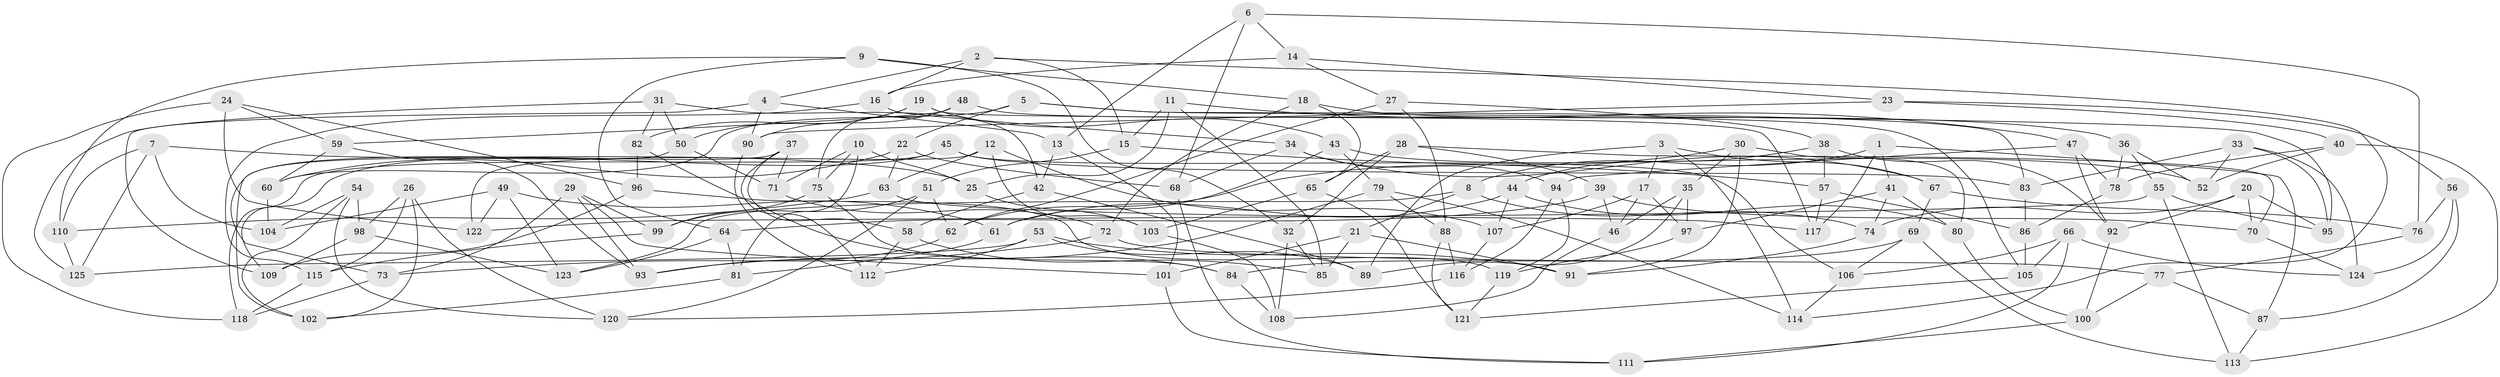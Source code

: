 // coarse degree distribution, {6: 0.5256410256410257, 5: 0.07692307692307693, 4: 0.3717948717948718, 3: 0.02564102564102564}
// Generated by graph-tools (version 1.1) at 2025/52/02/27/25 19:52:32]
// undirected, 125 vertices, 250 edges
graph export_dot {
graph [start="1"]
  node [color=gray90,style=filled];
  1;
  2;
  3;
  4;
  5;
  6;
  7;
  8;
  9;
  10;
  11;
  12;
  13;
  14;
  15;
  16;
  17;
  18;
  19;
  20;
  21;
  22;
  23;
  24;
  25;
  26;
  27;
  28;
  29;
  30;
  31;
  32;
  33;
  34;
  35;
  36;
  37;
  38;
  39;
  40;
  41;
  42;
  43;
  44;
  45;
  46;
  47;
  48;
  49;
  50;
  51;
  52;
  53;
  54;
  55;
  56;
  57;
  58;
  59;
  60;
  61;
  62;
  63;
  64;
  65;
  66;
  67;
  68;
  69;
  70;
  71;
  72;
  73;
  74;
  75;
  76;
  77;
  78;
  79;
  80;
  81;
  82;
  83;
  84;
  85;
  86;
  87;
  88;
  89;
  90;
  91;
  92;
  93;
  94;
  95;
  96;
  97;
  98;
  99;
  100;
  101;
  102;
  103;
  104;
  105;
  106;
  107;
  108;
  109;
  110;
  111;
  112;
  113;
  114;
  115;
  116;
  117;
  118;
  119;
  120;
  121;
  122;
  123;
  124;
  125;
  1 -- 117;
  1 -- 8;
  1 -- 87;
  1 -- 41;
  2 -- 114;
  2 -- 15;
  2 -- 16;
  2 -- 4;
  3 -- 114;
  3 -- 67;
  3 -- 89;
  3 -- 17;
  4 -- 90;
  4 -- 13;
  4 -- 109;
  5 -- 22;
  5 -- 95;
  5 -- 60;
  5 -- 83;
  6 -- 14;
  6 -- 76;
  6 -- 68;
  6 -- 13;
  7 -- 25;
  7 -- 125;
  7 -- 104;
  7 -- 110;
  8 -- 123;
  8 -- 74;
  8 -- 21;
  9 -- 110;
  9 -- 18;
  9 -- 32;
  9 -- 64;
  10 -- 81;
  10 -- 71;
  10 -- 25;
  10 -- 75;
  11 -- 85;
  11 -- 15;
  11 -- 47;
  11 -- 25;
  12 -- 63;
  12 -- 107;
  12 -- 103;
  12 -- 122;
  13 -- 101;
  13 -- 42;
  14 -- 27;
  14 -- 23;
  14 -- 16;
  15 -- 51;
  15 -- 57;
  16 -- 115;
  16 -- 34;
  17 -- 107;
  17 -- 46;
  17 -- 97;
  18 -- 65;
  18 -- 36;
  18 -- 72;
  19 -- 50;
  19 -- 82;
  19 -- 43;
  19 -- 117;
  20 -- 74;
  20 -- 95;
  20 -- 70;
  20 -- 92;
  21 -- 101;
  21 -- 85;
  21 -- 91;
  22 -- 68;
  22 -- 60;
  22 -- 63;
  23 -- 90;
  23 -- 40;
  23 -- 56;
  24 -- 96;
  24 -- 122;
  24 -- 59;
  24 -- 118;
  25 -- 103;
  26 -- 98;
  26 -- 120;
  26 -- 102;
  26 -- 115;
  27 -- 62;
  27 -- 38;
  27 -- 88;
  28 -- 70;
  28 -- 39;
  28 -- 32;
  28 -- 65;
  29 -- 99;
  29 -- 73;
  29 -- 101;
  29 -- 93;
  30 -- 62;
  30 -- 80;
  30 -- 91;
  30 -- 35;
  31 -- 50;
  31 -- 125;
  31 -- 42;
  31 -- 82;
  32 -- 108;
  32 -- 85;
  33 -- 83;
  33 -- 124;
  33 -- 95;
  33 -- 52;
  34 -- 67;
  34 -- 68;
  34 -- 94;
  35 -- 46;
  35 -- 97;
  35 -- 89;
  36 -- 78;
  36 -- 55;
  36 -- 52;
  37 -- 102;
  37 -- 58;
  37 -- 71;
  37 -- 112;
  38 -- 57;
  38 -- 92;
  38 -- 44;
  39 -- 70;
  39 -- 64;
  39 -- 46;
  40 -- 78;
  40 -- 113;
  40 -- 52;
  41 -- 97;
  41 -- 80;
  41 -- 74;
  42 -- 58;
  42 -- 89;
  43 -- 61;
  43 -- 79;
  43 -- 52;
  44 -- 61;
  44 -- 107;
  44 -- 80;
  45 -- 109;
  45 -- 118;
  45 -- 83;
  45 -- 106;
  46 -- 108;
  47 -- 92;
  47 -- 94;
  47 -- 78;
  48 -- 75;
  48 -- 59;
  48 -- 90;
  48 -- 105;
  49 -- 123;
  49 -- 122;
  49 -- 104;
  49 -- 61;
  50 -- 73;
  50 -- 71;
  51 -- 120;
  51 -- 62;
  51 -- 99;
  53 -- 112;
  53 -- 125;
  53 -- 89;
  53 -- 91;
  54 -- 120;
  54 -- 98;
  54 -- 104;
  54 -- 102;
  55 -- 122;
  55 -- 95;
  55 -- 113;
  56 -- 124;
  56 -- 76;
  56 -- 87;
  57 -- 117;
  57 -- 86;
  58 -- 112;
  58 -- 85;
  59 -- 93;
  59 -- 60;
  60 -- 104;
  61 -- 81;
  62 -- 93;
  63 -- 110;
  63 -- 117;
  64 -- 123;
  64 -- 81;
  65 -- 121;
  65 -- 103;
  66 -- 105;
  66 -- 106;
  66 -- 124;
  66 -- 111;
  67 -- 69;
  67 -- 76;
  68 -- 111;
  69 -- 113;
  69 -- 106;
  69 -- 84;
  70 -- 124;
  71 -- 72;
  72 -- 73;
  72 -- 77;
  73 -- 118;
  74 -- 91;
  75 -- 84;
  75 -- 99;
  76 -- 77;
  77 -- 100;
  77 -- 87;
  78 -- 86;
  79 -- 114;
  79 -- 93;
  79 -- 88;
  80 -- 100;
  81 -- 102;
  82 -- 84;
  82 -- 96;
  83 -- 86;
  84 -- 108;
  86 -- 105;
  87 -- 113;
  88 -- 116;
  88 -- 121;
  90 -- 112;
  92 -- 100;
  94 -- 116;
  94 -- 119;
  96 -- 109;
  96 -- 119;
  97 -- 119;
  98 -- 123;
  98 -- 109;
  99 -- 115;
  100 -- 111;
  101 -- 111;
  103 -- 108;
  105 -- 121;
  106 -- 114;
  107 -- 116;
  110 -- 125;
  115 -- 118;
  116 -- 120;
  119 -- 121;
}
